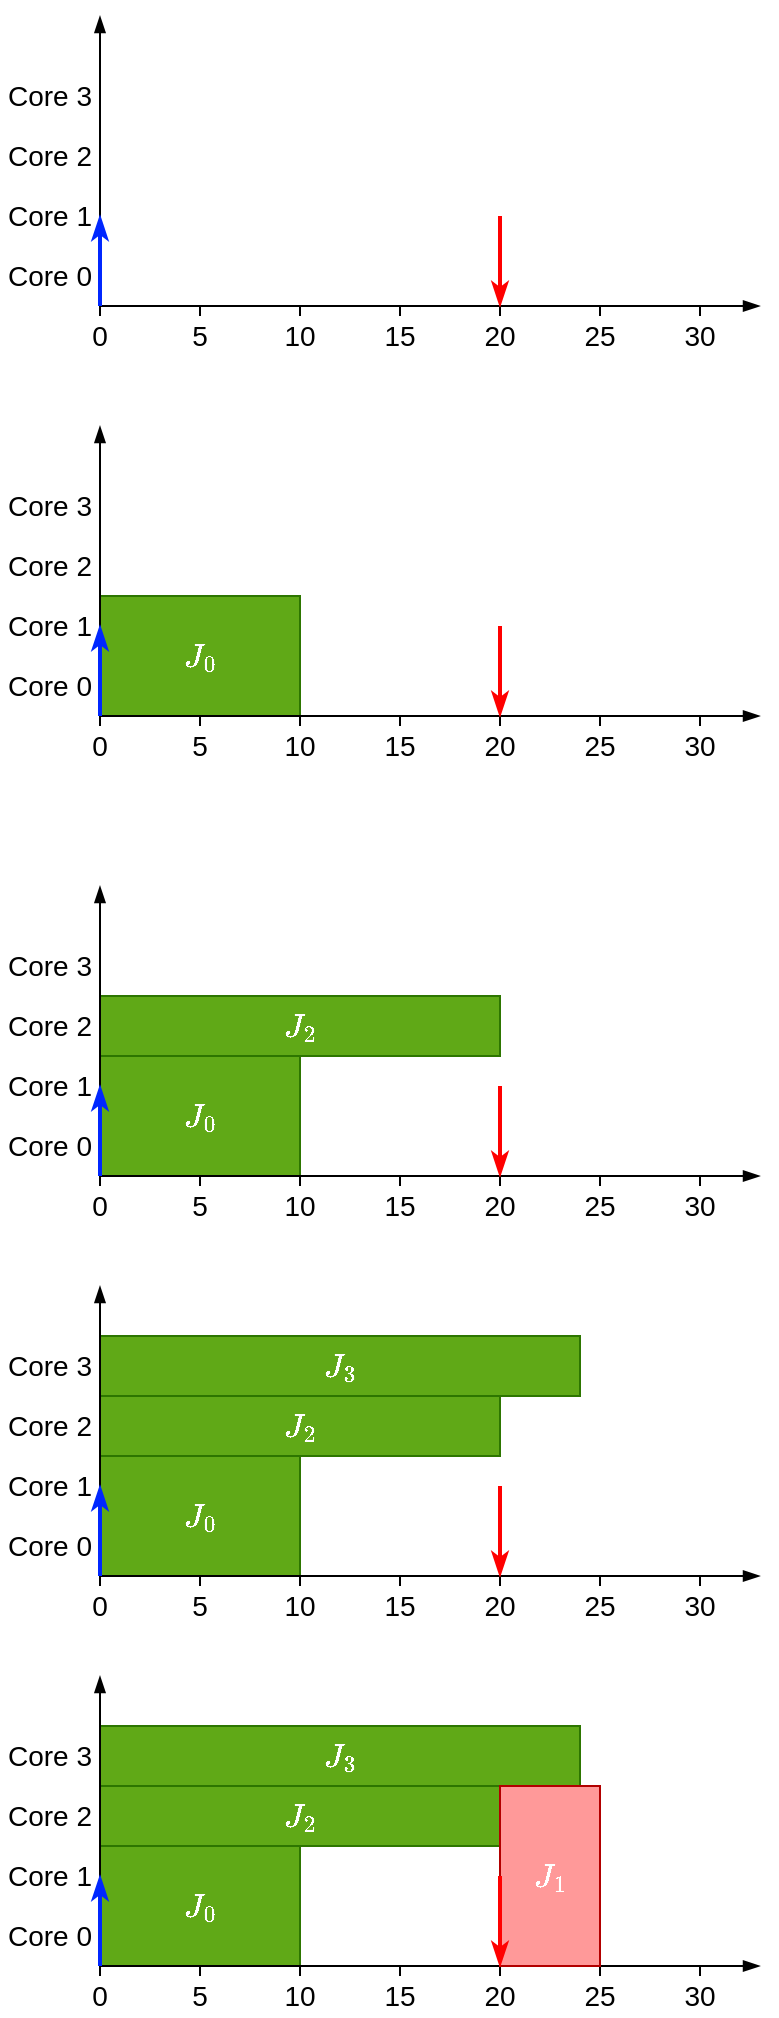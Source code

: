 <mxfile version="12.6.5" type="device" pages="2"><diagram id="xW1HjvJvRXogK2bOHWA1" name="JLFP"><mxGraphModel dx="1185" dy="687" grid="1" gridSize="5" guides="1" tooltips="1" connect="1" arrows="1" fold="1" page="1" pageScale="1" pageWidth="827" pageHeight="1169" math="1" shadow="0"><root><mxCell id="0"/><mxCell id="1" parent="0"/><mxCell id="B_7cFhlk1o7kLwpK3vWX-2" value="" style="endArrow=blockThin;html=1;strokeColor=#000000;endFill=1;exitX=0.5;exitY=0;exitDx=0;exitDy=0;" parent="1" edge="1"><mxGeometry width="50" height="50" relative="1" as="geometry"><mxPoint x="155" y="235" as="sourcePoint"/><mxPoint x="155" y="85" as="targetPoint"/></mxGeometry></mxCell><mxCell id="B_7cFhlk1o7kLwpK3vWX-3" value="&lt;div style=&quot;font-size: 14px;&quot;&gt;0&lt;/div&gt;" style="text;html=1;strokeColor=none;fillColor=none;align=center;verticalAlign=middle;whiteSpace=wrap;rounded=0;fontSize=14;" parent="1" vertex="1"><mxGeometry x="145" y="235" width="20" height="20" as="geometry"/></mxCell><mxCell id="B_7cFhlk1o7kLwpK3vWX-4" value="5" style="text;html=1;strokeColor=none;fillColor=none;align=center;verticalAlign=middle;whiteSpace=wrap;rounded=0;fontSize=14;" parent="1" vertex="1"><mxGeometry x="195" y="235" width="20" height="20" as="geometry"/></mxCell><mxCell id="B_7cFhlk1o7kLwpK3vWX-5" value="10" style="text;html=1;strokeColor=none;fillColor=none;align=center;verticalAlign=middle;whiteSpace=wrap;rounded=0;fontSize=14;" parent="1" vertex="1"><mxGeometry x="245" y="235" width="20" height="20" as="geometry"/></mxCell><mxCell id="B_7cFhlk1o7kLwpK3vWX-6" value="15" style="text;html=1;strokeColor=none;fillColor=none;align=center;verticalAlign=middle;whiteSpace=wrap;rounded=0;fontSize=14;" parent="1" vertex="1"><mxGeometry x="295" y="235" width="20" height="20" as="geometry"/></mxCell><mxCell id="B_7cFhlk1o7kLwpK3vWX-7" value="20" style="text;html=1;strokeColor=none;fillColor=none;align=center;verticalAlign=middle;whiteSpace=wrap;rounded=0;fontSize=14;" parent="1" vertex="1"><mxGeometry x="345" y="235" width="20" height="20" as="geometry"/></mxCell><mxCell id="B_7cFhlk1o7kLwpK3vWX-8" value="Core 0" style="text;html=1;strokeColor=none;fillColor=none;align=center;verticalAlign=middle;whiteSpace=wrap;rounded=0;fontSize=14;fontColor=#000000;" parent="1" vertex="1"><mxGeometry x="105" y="205" width="50" height="20" as="geometry"/></mxCell><mxCell id="B_7cFhlk1o7kLwpK3vWX-9" value="Core 1" style="text;html=1;strokeColor=none;fillColor=none;align=center;verticalAlign=middle;whiteSpace=wrap;rounded=0;fontSize=14;fontColor=#000000;" parent="1" vertex="1"><mxGeometry x="105" y="175" width="50" height="20" as="geometry"/></mxCell><mxCell id="B_7cFhlk1o7kLwpK3vWX-10" value="" style="endArrow=none;html=1;" parent="1" source="B_7cFhlk1o7kLwpK3vWX-11" edge="1"><mxGeometry width="50" height="50" relative="1" as="geometry"><mxPoint x="405" y="260" as="sourcePoint"/><mxPoint x="405" y="230" as="targetPoint"/></mxGeometry></mxCell><mxCell id="B_7cFhlk1o7kLwpK3vWX-11" value="25" style="text;html=1;strokeColor=none;fillColor=none;align=center;verticalAlign=middle;whiteSpace=wrap;rounded=0;fontSize=14;" parent="1" vertex="1"><mxGeometry x="395" y="235" width="20" height="20" as="geometry"/></mxCell><mxCell id="B_7cFhlk1o7kLwpK3vWX-12" value="" style="endArrow=none;html=1;exitX=0.5;exitY=0;exitDx=0;exitDy=0;" parent="1" source="B_7cFhlk1o7kLwpK3vWX-11" edge="1"><mxGeometry width="50" height="50" relative="1" as="geometry"><mxPoint x="405" y="260" as="sourcePoint"/><mxPoint x="405" y="230" as="targetPoint"/></mxGeometry></mxCell><mxCell id="B_7cFhlk1o7kLwpK3vWX-13" value="" style="endArrow=none;html=1;exitX=0.5;exitY=0;exitDx=0;exitDy=0;" parent="1" source="B_7cFhlk1o7kLwpK3vWX-7" edge="1"><mxGeometry width="50" height="50" relative="1" as="geometry"><mxPoint x="410" y="240" as="sourcePoint"/><mxPoint x="355" y="230" as="targetPoint"/></mxGeometry></mxCell><mxCell id="B_7cFhlk1o7kLwpK3vWX-14" value="" style="endArrow=none;html=1;exitX=0.5;exitY=0;exitDx=0;exitDy=0;" parent="1" source="B_7cFhlk1o7kLwpK3vWX-6" edge="1"><mxGeometry width="50" height="50" relative="1" as="geometry"><mxPoint x="415" y="245" as="sourcePoint"/><mxPoint x="305" y="230" as="targetPoint"/></mxGeometry></mxCell><mxCell id="B_7cFhlk1o7kLwpK3vWX-15" value="" style="endArrow=none;html=1;exitX=0.5;exitY=0;exitDx=0;exitDy=0;" parent="1" source="B_7cFhlk1o7kLwpK3vWX-5" edge="1"><mxGeometry width="50" height="50" relative="1" as="geometry"><mxPoint x="310" y="240" as="sourcePoint"/><mxPoint x="255" y="230" as="targetPoint"/></mxGeometry></mxCell><mxCell id="B_7cFhlk1o7kLwpK3vWX-16" value="" style="endArrow=none;html=1;exitX=0.5;exitY=0;exitDx=0;exitDy=0;" parent="1" source="B_7cFhlk1o7kLwpK3vWX-4" edge="1"><mxGeometry width="50" height="50" relative="1" as="geometry"><mxPoint x="315" y="245" as="sourcePoint"/><mxPoint x="205" y="230" as="targetPoint"/></mxGeometry></mxCell><mxCell id="B_7cFhlk1o7kLwpK3vWX-17" value="" style="endArrow=none;html=1;" parent="1" source="B_7cFhlk1o7kLwpK3vWX-18" edge="1"><mxGeometry width="50" height="50" relative="1" as="geometry"><mxPoint x="455" y="260" as="sourcePoint"/><mxPoint x="455" y="230" as="targetPoint"/></mxGeometry></mxCell><mxCell id="B_7cFhlk1o7kLwpK3vWX-18" value="30" style="text;html=1;strokeColor=none;fillColor=none;align=center;verticalAlign=middle;whiteSpace=wrap;rounded=0;fontSize=14;" parent="1" vertex="1"><mxGeometry x="445" y="235" width="20" height="20" as="geometry"/></mxCell><mxCell id="B_7cFhlk1o7kLwpK3vWX-19" value="Core 2" style="text;html=1;strokeColor=none;fillColor=none;align=center;verticalAlign=middle;whiteSpace=wrap;rounded=0;fontSize=14;fontColor=#000000;" parent="1" vertex="1"><mxGeometry x="105" y="145" width="50" height="20" as="geometry"/></mxCell><mxCell id="B_7cFhlk1o7kLwpK3vWX-21" value="" style="endArrow=blockThin;html=1;endFill=1;" parent="1" edge="1"><mxGeometry width="50" height="50" relative="1" as="geometry"><mxPoint x="155" y="230" as="sourcePoint"/><mxPoint x="485" y="230" as="targetPoint"/></mxGeometry></mxCell><mxCell id="B_7cFhlk1o7kLwpK3vWX-22" value="" style="endArrow=classicThin;html=1;strokeColor=#0027FF;fillColor=#0050ef;endFill=1;strokeWidth=2;" parent="1" edge="1"><mxGeometry width="50" height="50" relative="1" as="geometry"><mxPoint x="155" y="230" as="sourcePoint"/><mxPoint x="155" y="185" as="targetPoint"/></mxGeometry></mxCell><mxCell id="B_7cFhlk1o7kLwpK3vWX-24" value="Core 3" style="text;html=1;strokeColor=none;fillColor=none;align=center;verticalAlign=middle;whiteSpace=wrap;rounded=0;fontSize=14;fontColor=#000000;" parent="1" vertex="1"><mxGeometry x="105" y="115" width="50" height="20" as="geometry"/></mxCell><mxCell id="B_7cFhlk1o7kLwpK3vWX-55" value="" style="endArrow=none;html=1;strokeColor=#FF0000;fillColor=#0050ef;endFill=0;strokeWidth=2;startArrow=classicThin;startFill=1;" parent="1" edge="1"><mxGeometry width="50" height="50" relative="1" as="geometry"><mxPoint x="355" y="230" as="sourcePoint"/><mxPoint x="355" y="185" as="targetPoint"/></mxGeometry></mxCell><mxCell id="5cETcJ-kOaWojyXizkdR-1" value="$$J_0$$" style="rounded=0;whiteSpace=wrap;html=1;align=center;fillColor=#60a917;strokeColor=#2D7600;fontColor=#ffffff;comic=0;fontSize=14;" vertex="1" parent="1"><mxGeometry x="155" y="375" width="100" height="60" as="geometry"/></mxCell><mxCell id="5cETcJ-kOaWojyXizkdR-4" value="" style="endArrow=blockThin;html=1;strokeColor=#000000;endFill=1;exitX=0.5;exitY=0;exitDx=0;exitDy=0;" edge="1" parent="1"><mxGeometry width="50" height="50" relative="1" as="geometry"><mxPoint x="155" y="440" as="sourcePoint"/><mxPoint x="155" y="290" as="targetPoint"/></mxGeometry></mxCell><mxCell id="5cETcJ-kOaWojyXizkdR-5" value="&lt;div style=&quot;font-size: 14px;&quot;&gt;0&lt;/div&gt;" style="text;html=1;strokeColor=none;fillColor=none;align=center;verticalAlign=middle;whiteSpace=wrap;rounded=0;fontSize=14;" vertex="1" parent="1"><mxGeometry x="145" y="440" width="20" height="20" as="geometry"/></mxCell><mxCell id="5cETcJ-kOaWojyXizkdR-6" value="5" style="text;html=1;strokeColor=none;fillColor=none;align=center;verticalAlign=middle;whiteSpace=wrap;rounded=0;fontSize=14;" vertex="1" parent="1"><mxGeometry x="195" y="440" width="20" height="20" as="geometry"/></mxCell><mxCell id="5cETcJ-kOaWojyXizkdR-7" value="10" style="text;html=1;strokeColor=none;fillColor=none;align=center;verticalAlign=middle;whiteSpace=wrap;rounded=0;fontSize=14;" vertex="1" parent="1"><mxGeometry x="245" y="440" width="20" height="20" as="geometry"/></mxCell><mxCell id="5cETcJ-kOaWojyXizkdR-8" value="15" style="text;html=1;strokeColor=none;fillColor=none;align=center;verticalAlign=middle;whiteSpace=wrap;rounded=0;fontSize=14;" vertex="1" parent="1"><mxGeometry x="295" y="440" width="20" height="20" as="geometry"/></mxCell><mxCell id="5cETcJ-kOaWojyXizkdR-9" value="20" style="text;html=1;strokeColor=none;fillColor=none;align=center;verticalAlign=middle;whiteSpace=wrap;rounded=0;fontSize=14;" vertex="1" parent="1"><mxGeometry x="345" y="440" width="20" height="20" as="geometry"/></mxCell><mxCell id="5cETcJ-kOaWojyXizkdR-10" value="Core 0" style="text;html=1;strokeColor=none;fillColor=none;align=center;verticalAlign=middle;whiteSpace=wrap;rounded=0;fontSize=14;fontColor=#000000;" vertex="1" parent="1"><mxGeometry x="105" y="410" width="50" height="20" as="geometry"/></mxCell><mxCell id="5cETcJ-kOaWojyXizkdR-11" value="Core 1" style="text;html=1;strokeColor=none;fillColor=none;align=center;verticalAlign=middle;whiteSpace=wrap;rounded=0;fontSize=14;fontColor=#000000;" vertex="1" parent="1"><mxGeometry x="105" y="380" width="50" height="20" as="geometry"/></mxCell><mxCell id="5cETcJ-kOaWojyXizkdR-12" value="" style="endArrow=none;html=1;" edge="1" parent="1" source="5cETcJ-kOaWojyXizkdR-13"><mxGeometry width="50" height="50" relative="1" as="geometry"><mxPoint x="405" y="465" as="sourcePoint"/><mxPoint x="405" y="435" as="targetPoint"/></mxGeometry></mxCell><mxCell id="5cETcJ-kOaWojyXizkdR-13" value="25" style="text;html=1;strokeColor=none;fillColor=none;align=center;verticalAlign=middle;whiteSpace=wrap;rounded=0;fontSize=14;" vertex="1" parent="1"><mxGeometry x="395" y="440" width="20" height="20" as="geometry"/></mxCell><mxCell id="5cETcJ-kOaWojyXizkdR-14" value="" style="endArrow=none;html=1;exitX=0.5;exitY=0;exitDx=0;exitDy=0;" edge="1" parent="1" source="5cETcJ-kOaWojyXizkdR-13"><mxGeometry width="50" height="50" relative="1" as="geometry"><mxPoint x="405" y="465" as="sourcePoint"/><mxPoint x="405" y="435" as="targetPoint"/></mxGeometry></mxCell><mxCell id="5cETcJ-kOaWojyXizkdR-15" value="" style="endArrow=none;html=1;exitX=0.5;exitY=0;exitDx=0;exitDy=0;" edge="1" parent="1" source="5cETcJ-kOaWojyXizkdR-9"><mxGeometry width="50" height="50" relative="1" as="geometry"><mxPoint x="410" y="445" as="sourcePoint"/><mxPoint x="355" y="435" as="targetPoint"/></mxGeometry></mxCell><mxCell id="5cETcJ-kOaWojyXizkdR-16" value="" style="endArrow=none;html=1;exitX=0.5;exitY=0;exitDx=0;exitDy=0;" edge="1" parent="1" source="5cETcJ-kOaWojyXizkdR-8"><mxGeometry width="50" height="50" relative="1" as="geometry"><mxPoint x="415" y="450" as="sourcePoint"/><mxPoint x="305" y="435" as="targetPoint"/></mxGeometry></mxCell><mxCell id="5cETcJ-kOaWojyXizkdR-17" value="" style="endArrow=none;html=1;exitX=0.5;exitY=0;exitDx=0;exitDy=0;" edge="1" parent="1" source="5cETcJ-kOaWojyXizkdR-7"><mxGeometry width="50" height="50" relative="1" as="geometry"><mxPoint x="310" y="445" as="sourcePoint"/><mxPoint x="255" y="435" as="targetPoint"/></mxGeometry></mxCell><mxCell id="5cETcJ-kOaWojyXizkdR-18" value="" style="endArrow=none;html=1;exitX=0.5;exitY=0;exitDx=0;exitDy=0;" edge="1" parent="1" source="5cETcJ-kOaWojyXizkdR-6"><mxGeometry width="50" height="50" relative="1" as="geometry"><mxPoint x="315" y="450" as="sourcePoint"/><mxPoint x="205" y="435" as="targetPoint"/></mxGeometry></mxCell><mxCell id="5cETcJ-kOaWojyXizkdR-19" value="" style="endArrow=none;html=1;" edge="1" parent="1" source="5cETcJ-kOaWojyXizkdR-20"><mxGeometry width="50" height="50" relative="1" as="geometry"><mxPoint x="455" y="465" as="sourcePoint"/><mxPoint x="455" y="435" as="targetPoint"/></mxGeometry></mxCell><mxCell id="5cETcJ-kOaWojyXizkdR-20" value="30" style="text;html=1;strokeColor=none;fillColor=none;align=center;verticalAlign=middle;whiteSpace=wrap;rounded=0;fontSize=14;" vertex="1" parent="1"><mxGeometry x="445" y="440" width="20" height="20" as="geometry"/></mxCell><mxCell id="5cETcJ-kOaWojyXizkdR-21" value="Core 2" style="text;html=1;strokeColor=none;fillColor=none;align=center;verticalAlign=middle;whiteSpace=wrap;rounded=0;fontSize=14;fontColor=#000000;" vertex="1" parent="1"><mxGeometry x="105" y="350" width="50" height="20" as="geometry"/></mxCell><mxCell id="5cETcJ-kOaWojyXizkdR-22" value="" style="endArrow=blockThin;html=1;endFill=1;" edge="1" parent="1"><mxGeometry width="50" height="50" relative="1" as="geometry"><mxPoint x="155" y="435" as="sourcePoint"/><mxPoint x="485" y="435" as="targetPoint"/></mxGeometry></mxCell><mxCell id="5cETcJ-kOaWojyXizkdR-23" value="" style="endArrow=classicThin;html=1;strokeColor=#0027FF;fillColor=#0050ef;endFill=1;strokeWidth=2;" edge="1" parent="1"><mxGeometry width="50" height="50" relative="1" as="geometry"><mxPoint x="155" y="435" as="sourcePoint"/><mxPoint x="155" y="390" as="targetPoint"/></mxGeometry></mxCell><mxCell id="5cETcJ-kOaWojyXizkdR-24" value="Core 3" style="text;html=1;strokeColor=none;fillColor=none;align=center;verticalAlign=middle;whiteSpace=wrap;rounded=0;fontSize=14;fontColor=#000000;" vertex="1" parent="1"><mxGeometry x="105" y="320" width="50" height="20" as="geometry"/></mxCell><mxCell id="5cETcJ-kOaWojyXizkdR-26" value="" style="endArrow=none;html=1;strokeColor=#FF0000;fillColor=#0050ef;endFill=0;strokeWidth=2;startArrow=classicThin;startFill=1;" edge="1" parent="1"><mxGeometry width="50" height="50" relative="1" as="geometry"><mxPoint x="355" y="435" as="sourcePoint"/><mxPoint x="355" y="390" as="targetPoint"/></mxGeometry></mxCell><mxCell id="5cETcJ-kOaWojyXizkdR-27" value="$$J_0$$" style="rounded=0;whiteSpace=wrap;html=1;align=center;fillColor=#60a917;strokeColor=#2D7600;fontColor=#ffffff;comic=0;fontSize=14;" vertex="1" parent="1"><mxGeometry x="155" y="605" width="100" height="60" as="geometry"/></mxCell><mxCell id="5cETcJ-kOaWojyXizkdR-28" value="$$J_2$$" style="rounded=0;whiteSpace=wrap;html=1;align=center;fillColor=#60a917;strokeColor=#2D7600;fontColor=#ffffff;comic=0;fontSize=14;" vertex="1" parent="1"><mxGeometry x="155" y="575" width="200" height="30" as="geometry"/></mxCell><mxCell id="5cETcJ-kOaWojyXizkdR-30" value="" style="endArrow=blockThin;html=1;strokeColor=#000000;endFill=1;exitX=0.5;exitY=0;exitDx=0;exitDy=0;" edge="1" parent="1"><mxGeometry width="50" height="50" relative="1" as="geometry"><mxPoint x="155" y="670" as="sourcePoint"/><mxPoint x="155" y="520" as="targetPoint"/></mxGeometry></mxCell><mxCell id="5cETcJ-kOaWojyXizkdR-31" value="&lt;div style=&quot;font-size: 14px;&quot;&gt;0&lt;/div&gt;" style="text;html=1;strokeColor=none;fillColor=none;align=center;verticalAlign=middle;whiteSpace=wrap;rounded=0;fontSize=14;" vertex="1" parent="1"><mxGeometry x="145" y="670" width="20" height="20" as="geometry"/></mxCell><mxCell id="5cETcJ-kOaWojyXizkdR-32" value="5" style="text;html=1;strokeColor=none;fillColor=none;align=center;verticalAlign=middle;whiteSpace=wrap;rounded=0;fontSize=14;" vertex="1" parent="1"><mxGeometry x="195" y="670" width="20" height="20" as="geometry"/></mxCell><mxCell id="5cETcJ-kOaWojyXizkdR-33" value="10" style="text;html=1;strokeColor=none;fillColor=none;align=center;verticalAlign=middle;whiteSpace=wrap;rounded=0;fontSize=14;" vertex="1" parent="1"><mxGeometry x="245" y="670" width="20" height="20" as="geometry"/></mxCell><mxCell id="5cETcJ-kOaWojyXizkdR-34" value="15" style="text;html=1;strokeColor=none;fillColor=none;align=center;verticalAlign=middle;whiteSpace=wrap;rounded=0;fontSize=14;" vertex="1" parent="1"><mxGeometry x="295" y="670" width="20" height="20" as="geometry"/></mxCell><mxCell id="5cETcJ-kOaWojyXizkdR-35" value="20" style="text;html=1;strokeColor=none;fillColor=none;align=center;verticalAlign=middle;whiteSpace=wrap;rounded=0;fontSize=14;" vertex="1" parent="1"><mxGeometry x="345" y="670" width="20" height="20" as="geometry"/></mxCell><mxCell id="5cETcJ-kOaWojyXizkdR-36" value="Core 0" style="text;html=1;strokeColor=none;fillColor=none;align=center;verticalAlign=middle;whiteSpace=wrap;rounded=0;fontSize=14;fontColor=#000000;" vertex="1" parent="1"><mxGeometry x="105" y="640" width="50" height="20" as="geometry"/></mxCell><mxCell id="5cETcJ-kOaWojyXizkdR-37" value="Core 1" style="text;html=1;strokeColor=none;fillColor=none;align=center;verticalAlign=middle;whiteSpace=wrap;rounded=0;fontSize=14;fontColor=#000000;" vertex="1" parent="1"><mxGeometry x="105" y="610" width="50" height="20" as="geometry"/></mxCell><mxCell id="5cETcJ-kOaWojyXizkdR-38" value="" style="endArrow=none;html=1;" edge="1" parent="1" source="5cETcJ-kOaWojyXizkdR-39"><mxGeometry width="50" height="50" relative="1" as="geometry"><mxPoint x="405" y="695" as="sourcePoint"/><mxPoint x="405" y="665" as="targetPoint"/></mxGeometry></mxCell><mxCell id="5cETcJ-kOaWojyXizkdR-39" value="25" style="text;html=1;strokeColor=none;fillColor=none;align=center;verticalAlign=middle;whiteSpace=wrap;rounded=0;fontSize=14;" vertex="1" parent="1"><mxGeometry x="395" y="670" width="20" height="20" as="geometry"/></mxCell><mxCell id="5cETcJ-kOaWojyXizkdR-40" value="" style="endArrow=none;html=1;exitX=0.5;exitY=0;exitDx=0;exitDy=0;" edge="1" parent="1" source="5cETcJ-kOaWojyXizkdR-39"><mxGeometry width="50" height="50" relative="1" as="geometry"><mxPoint x="405" y="695" as="sourcePoint"/><mxPoint x="405" y="665" as="targetPoint"/></mxGeometry></mxCell><mxCell id="5cETcJ-kOaWojyXizkdR-41" value="" style="endArrow=none;html=1;exitX=0.5;exitY=0;exitDx=0;exitDy=0;" edge="1" parent="1" source="5cETcJ-kOaWojyXizkdR-35"><mxGeometry width="50" height="50" relative="1" as="geometry"><mxPoint x="410" y="675" as="sourcePoint"/><mxPoint x="355" y="665" as="targetPoint"/></mxGeometry></mxCell><mxCell id="5cETcJ-kOaWojyXizkdR-42" value="" style="endArrow=none;html=1;exitX=0.5;exitY=0;exitDx=0;exitDy=0;" edge="1" parent="1" source="5cETcJ-kOaWojyXizkdR-34"><mxGeometry width="50" height="50" relative="1" as="geometry"><mxPoint x="415" y="680" as="sourcePoint"/><mxPoint x="305" y="665" as="targetPoint"/></mxGeometry></mxCell><mxCell id="5cETcJ-kOaWojyXizkdR-43" value="" style="endArrow=none;html=1;exitX=0.5;exitY=0;exitDx=0;exitDy=0;" edge="1" parent="1" source="5cETcJ-kOaWojyXizkdR-33"><mxGeometry width="50" height="50" relative="1" as="geometry"><mxPoint x="310" y="675" as="sourcePoint"/><mxPoint x="255" y="665" as="targetPoint"/></mxGeometry></mxCell><mxCell id="5cETcJ-kOaWojyXizkdR-44" value="" style="endArrow=none;html=1;exitX=0.5;exitY=0;exitDx=0;exitDy=0;" edge="1" parent="1" source="5cETcJ-kOaWojyXizkdR-32"><mxGeometry width="50" height="50" relative="1" as="geometry"><mxPoint x="315" y="680" as="sourcePoint"/><mxPoint x="205" y="665" as="targetPoint"/></mxGeometry></mxCell><mxCell id="5cETcJ-kOaWojyXizkdR-45" value="" style="endArrow=none;html=1;" edge="1" parent="1" source="5cETcJ-kOaWojyXizkdR-46"><mxGeometry width="50" height="50" relative="1" as="geometry"><mxPoint x="455" y="695" as="sourcePoint"/><mxPoint x="455" y="665" as="targetPoint"/></mxGeometry></mxCell><mxCell id="5cETcJ-kOaWojyXizkdR-46" value="30" style="text;html=1;strokeColor=none;fillColor=none;align=center;verticalAlign=middle;whiteSpace=wrap;rounded=0;fontSize=14;" vertex="1" parent="1"><mxGeometry x="445" y="670" width="20" height="20" as="geometry"/></mxCell><mxCell id="5cETcJ-kOaWojyXizkdR-47" value="Core 2" style="text;html=1;strokeColor=none;fillColor=none;align=center;verticalAlign=middle;whiteSpace=wrap;rounded=0;fontSize=14;fontColor=#000000;" vertex="1" parent="1"><mxGeometry x="105" y="580" width="50" height="20" as="geometry"/></mxCell><mxCell id="5cETcJ-kOaWojyXizkdR-48" value="" style="endArrow=blockThin;html=1;endFill=1;" edge="1" parent="1"><mxGeometry width="50" height="50" relative="1" as="geometry"><mxPoint x="155" y="665" as="sourcePoint"/><mxPoint x="485" y="665" as="targetPoint"/></mxGeometry></mxCell><mxCell id="5cETcJ-kOaWojyXizkdR-49" value="" style="endArrow=classicThin;html=1;strokeColor=#0027FF;fillColor=#0050ef;endFill=1;strokeWidth=2;" edge="1" parent="1"><mxGeometry width="50" height="50" relative="1" as="geometry"><mxPoint x="155" y="665" as="sourcePoint"/><mxPoint x="155" y="620" as="targetPoint"/></mxGeometry></mxCell><mxCell id="5cETcJ-kOaWojyXizkdR-50" value="Core 3" style="text;html=1;strokeColor=none;fillColor=none;align=center;verticalAlign=middle;whiteSpace=wrap;rounded=0;fontSize=14;fontColor=#000000;" vertex="1" parent="1"><mxGeometry x="105" y="550" width="50" height="20" as="geometry"/></mxCell><mxCell id="5cETcJ-kOaWojyXizkdR-52" value="" style="endArrow=none;html=1;strokeColor=#FF0000;fillColor=#0050ef;endFill=0;strokeWidth=2;startArrow=classicThin;startFill=1;" edge="1" parent="1"><mxGeometry width="50" height="50" relative="1" as="geometry"><mxPoint x="355" y="665" as="sourcePoint"/><mxPoint x="355" y="620" as="targetPoint"/></mxGeometry></mxCell><mxCell id="5cETcJ-kOaWojyXizkdR-53" value="$$J_0$$" style="rounded=0;whiteSpace=wrap;html=1;align=center;fillColor=#60a917;strokeColor=#2D7600;fontColor=#ffffff;comic=0;fontSize=14;" vertex="1" parent="1"><mxGeometry x="155" y="805" width="100" height="60" as="geometry"/></mxCell><mxCell id="5cETcJ-kOaWojyXizkdR-54" value="$$J_2$$" style="rounded=0;whiteSpace=wrap;html=1;align=center;fillColor=#60a917;strokeColor=#2D7600;fontColor=#ffffff;comic=0;fontSize=14;" vertex="1" parent="1"><mxGeometry x="155" y="775" width="200" height="30" as="geometry"/></mxCell><mxCell id="5cETcJ-kOaWojyXizkdR-55" value="$$J_3$$" style="rounded=0;whiteSpace=wrap;html=1;align=center;fillColor=#60a917;strokeColor=#2D7600;fontColor=#ffffff;comic=0;fontSize=14;" vertex="1" parent="1"><mxGeometry x="155" y="745" width="240" height="30" as="geometry"/></mxCell><mxCell id="5cETcJ-kOaWojyXizkdR-56" value="" style="endArrow=blockThin;html=1;strokeColor=#000000;endFill=1;exitX=0.5;exitY=0;exitDx=0;exitDy=0;" edge="1" parent="1"><mxGeometry width="50" height="50" relative="1" as="geometry"><mxPoint x="155" y="870" as="sourcePoint"/><mxPoint x="155" y="720" as="targetPoint"/></mxGeometry></mxCell><mxCell id="5cETcJ-kOaWojyXizkdR-57" value="&lt;div style=&quot;font-size: 14px;&quot;&gt;0&lt;/div&gt;" style="text;html=1;strokeColor=none;fillColor=none;align=center;verticalAlign=middle;whiteSpace=wrap;rounded=0;fontSize=14;" vertex="1" parent="1"><mxGeometry x="145" y="870" width="20" height="20" as="geometry"/></mxCell><mxCell id="5cETcJ-kOaWojyXizkdR-58" value="5" style="text;html=1;strokeColor=none;fillColor=none;align=center;verticalAlign=middle;whiteSpace=wrap;rounded=0;fontSize=14;" vertex="1" parent="1"><mxGeometry x="195" y="870" width="20" height="20" as="geometry"/></mxCell><mxCell id="5cETcJ-kOaWojyXizkdR-59" value="10" style="text;html=1;strokeColor=none;fillColor=none;align=center;verticalAlign=middle;whiteSpace=wrap;rounded=0;fontSize=14;" vertex="1" parent="1"><mxGeometry x="245" y="870" width="20" height="20" as="geometry"/></mxCell><mxCell id="5cETcJ-kOaWojyXizkdR-60" value="15" style="text;html=1;strokeColor=none;fillColor=none;align=center;verticalAlign=middle;whiteSpace=wrap;rounded=0;fontSize=14;" vertex="1" parent="1"><mxGeometry x="295" y="870" width="20" height="20" as="geometry"/></mxCell><mxCell id="5cETcJ-kOaWojyXizkdR-61" value="20" style="text;html=1;strokeColor=none;fillColor=none;align=center;verticalAlign=middle;whiteSpace=wrap;rounded=0;fontSize=14;" vertex="1" parent="1"><mxGeometry x="345" y="870" width="20" height="20" as="geometry"/></mxCell><mxCell id="5cETcJ-kOaWojyXizkdR-62" value="Core 0" style="text;html=1;strokeColor=none;fillColor=none;align=center;verticalAlign=middle;whiteSpace=wrap;rounded=0;fontSize=14;fontColor=#000000;" vertex="1" parent="1"><mxGeometry x="105" y="840" width="50" height="20" as="geometry"/></mxCell><mxCell id="5cETcJ-kOaWojyXizkdR-63" value="Core 1" style="text;html=1;strokeColor=none;fillColor=none;align=center;verticalAlign=middle;whiteSpace=wrap;rounded=0;fontSize=14;fontColor=#000000;" vertex="1" parent="1"><mxGeometry x="105" y="810" width="50" height="20" as="geometry"/></mxCell><mxCell id="5cETcJ-kOaWojyXizkdR-64" value="" style="endArrow=none;html=1;" edge="1" parent="1" source="5cETcJ-kOaWojyXizkdR-65"><mxGeometry width="50" height="50" relative="1" as="geometry"><mxPoint x="405" y="895" as="sourcePoint"/><mxPoint x="405" y="865" as="targetPoint"/></mxGeometry></mxCell><mxCell id="5cETcJ-kOaWojyXizkdR-65" value="25" style="text;html=1;strokeColor=none;fillColor=none;align=center;verticalAlign=middle;whiteSpace=wrap;rounded=0;fontSize=14;" vertex="1" parent="1"><mxGeometry x="395" y="870" width="20" height="20" as="geometry"/></mxCell><mxCell id="5cETcJ-kOaWojyXizkdR-66" value="" style="endArrow=none;html=1;exitX=0.5;exitY=0;exitDx=0;exitDy=0;" edge="1" parent="1" source="5cETcJ-kOaWojyXizkdR-65"><mxGeometry width="50" height="50" relative="1" as="geometry"><mxPoint x="405" y="895" as="sourcePoint"/><mxPoint x="405" y="865" as="targetPoint"/></mxGeometry></mxCell><mxCell id="5cETcJ-kOaWojyXizkdR-67" value="" style="endArrow=none;html=1;exitX=0.5;exitY=0;exitDx=0;exitDy=0;" edge="1" parent="1" source="5cETcJ-kOaWojyXizkdR-61"><mxGeometry width="50" height="50" relative="1" as="geometry"><mxPoint x="410" y="875" as="sourcePoint"/><mxPoint x="355" y="865" as="targetPoint"/></mxGeometry></mxCell><mxCell id="5cETcJ-kOaWojyXizkdR-68" value="" style="endArrow=none;html=1;exitX=0.5;exitY=0;exitDx=0;exitDy=0;" edge="1" parent="1" source="5cETcJ-kOaWojyXizkdR-60"><mxGeometry width="50" height="50" relative="1" as="geometry"><mxPoint x="415" y="880" as="sourcePoint"/><mxPoint x="305" y="865" as="targetPoint"/></mxGeometry></mxCell><mxCell id="5cETcJ-kOaWojyXizkdR-69" value="" style="endArrow=none;html=1;exitX=0.5;exitY=0;exitDx=0;exitDy=0;" edge="1" parent="1" source="5cETcJ-kOaWojyXizkdR-59"><mxGeometry width="50" height="50" relative="1" as="geometry"><mxPoint x="310" y="875" as="sourcePoint"/><mxPoint x="255" y="865" as="targetPoint"/></mxGeometry></mxCell><mxCell id="5cETcJ-kOaWojyXizkdR-70" value="" style="endArrow=none;html=1;exitX=0.5;exitY=0;exitDx=0;exitDy=0;" edge="1" parent="1" source="5cETcJ-kOaWojyXizkdR-58"><mxGeometry width="50" height="50" relative="1" as="geometry"><mxPoint x="315" y="880" as="sourcePoint"/><mxPoint x="205" y="865" as="targetPoint"/></mxGeometry></mxCell><mxCell id="5cETcJ-kOaWojyXizkdR-71" value="" style="endArrow=none;html=1;" edge="1" parent="1" source="5cETcJ-kOaWojyXizkdR-72"><mxGeometry width="50" height="50" relative="1" as="geometry"><mxPoint x="455" y="895" as="sourcePoint"/><mxPoint x="455" y="865" as="targetPoint"/></mxGeometry></mxCell><mxCell id="5cETcJ-kOaWojyXizkdR-72" value="30" style="text;html=1;strokeColor=none;fillColor=none;align=center;verticalAlign=middle;whiteSpace=wrap;rounded=0;fontSize=14;" vertex="1" parent="1"><mxGeometry x="445" y="870" width="20" height="20" as="geometry"/></mxCell><mxCell id="5cETcJ-kOaWojyXizkdR-73" value="Core 2" style="text;html=1;strokeColor=none;fillColor=none;align=center;verticalAlign=middle;whiteSpace=wrap;rounded=0;fontSize=14;fontColor=#000000;" vertex="1" parent="1"><mxGeometry x="105" y="780" width="50" height="20" as="geometry"/></mxCell><mxCell id="5cETcJ-kOaWojyXizkdR-74" value="" style="endArrow=blockThin;html=1;endFill=1;" edge="1" parent="1"><mxGeometry width="50" height="50" relative="1" as="geometry"><mxPoint x="155" y="865" as="sourcePoint"/><mxPoint x="485" y="865" as="targetPoint"/></mxGeometry></mxCell><mxCell id="5cETcJ-kOaWojyXizkdR-75" value="" style="endArrow=classicThin;html=1;strokeColor=#0027FF;fillColor=#0050ef;endFill=1;strokeWidth=2;" edge="1" parent="1"><mxGeometry width="50" height="50" relative="1" as="geometry"><mxPoint x="155" y="865" as="sourcePoint"/><mxPoint x="155" y="820" as="targetPoint"/></mxGeometry></mxCell><mxCell id="5cETcJ-kOaWojyXizkdR-76" value="Core 3" style="text;html=1;strokeColor=none;fillColor=none;align=center;verticalAlign=middle;whiteSpace=wrap;rounded=0;fontSize=14;fontColor=#000000;" vertex="1" parent="1"><mxGeometry x="105" y="750" width="50" height="20" as="geometry"/></mxCell><mxCell id="5cETcJ-kOaWojyXizkdR-78" value="" style="endArrow=none;html=1;strokeColor=#FF0000;fillColor=#0050ef;endFill=0;strokeWidth=2;startArrow=classicThin;startFill=1;" edge="1" parent="1"><mxGeometry width="50" height="50" relative="1" as="geometry"><mxPoint x="355" y="865" as="sourcePoint"/><mxPoint x="355" y="820" as="targetPoint"/></mxGeometry></mxCell><mxCell id="5cETcJ-kOaWojyXizkdR-79" value="$$J_0$$" style="rounded=0;whiteSpace=wrap;html=1;align=center;fillColor=#60a917;strokeColor=#2D7600;fontColor=#ffffff;comic=0;fontSize=14;" vertex="1" parent="1"><mxGeometry x="155" y="1000" width="100" height="60" as="geometry"/></mxCell><mxCell id="5cETcJ-kOaWojyXizkdR-80" value="$$J_2$$" style="rounded=0;whiteSpace=wrap;html=1;align=center;fillColor=#60a917;strokeColor=#2D7600;fontColor=#ffffff;comic=0;fontSize=14;" vertex="1" parent="1"><mxGeometry x="155" y="970" width="200" height="30" as="geometry"/></mxCell><mxCell id="5cETcJ-kOaWojyXizkdR-81" value="$$J_3$$" style="rounded=0;whiteSpace=wrap;html=1;align=center;fillColor=#60a917;strokeColor=#2D7600;fontColor=#ffffff;comic=0;fontSize=14;" vertex="1" parent="1"><mxGeometry x="155" y="940" width="240" height="30" as="geometry"/></mxCell><mxCell id="5cETcJ-kOaWojyXizkdR-82" value="" style="endArrow=blockThin;html=1;strokeColor=#000000;endFill=1;exitX=0.5;exitY=0;exitDx=0;exitDy=0;" edge="1" parent="1"><mxGeometry width="50" height="50" relative="1" as="geometry"><mxPoint x="155" y="1065" as="sourcePoint"/><mxPoint x="155" y="915.0" as="targetPoint"/></mxGeometry></mxCell><mxCell id="5cETcJ-kOaWojyXizkdR-83" value="&lt;div style=&quot;font-size: 14px;&quot;&gt;0&lt;/div&gt;" style="text;html=1;strokeColor=none;fillColor=none;align=center;verticalAlign=middle;whiteSpace=wrap;rounded=0;fontSize=14;" vertex="1" parent="1"><mxGeometry x="145" y="1065" width="20" height="20" as="geometry"/></mxCell><mxCell id="5cETcJ-kOaWojyXizkdR-84" value="5" style="text;html=1;strokeColor=none;fillColor=none;align=center;verticalAlign=middle;whiteSpace=wrap;rounded=0;fontSize=14;" vertex="1" parent="1"><mxGeometry x="195" y="1065" width="20" height="20" as="geometry"/></mxCell><mxCell id="5cETcJ-kOaWojyXizkdR-85" value="10" style="text;html=1;strokeColor=none;fillColor=none;align=center;verticalAlign=middle;whiteSpace=wrap;rounded=0;fontSize=14;" vertex="1" parent="1"><mxGeometry x="245" y="1065" width="20" height="20" as="geometry"/></mxCell><mxCell id="5cETcJ-kOaWojyXizkdR-86" value="15" style="text;html=1;strokeColor=none;fillColor=none;align=center;verticalAlign=middle;whiteSpace=wrap;rounded=0;fontSize=14;" vertex="1" parent="1"><mxGeometry x="295" y="1065" width="20" height="20" as="geometry"/></mxCell><mxCell id="5cETcJ-kOaWojyXizkdR-87" value="20" style="text;html=1;strokeColor=none;fillColor=none;align=center;verticalAlign=middle;whiteSpace=wrap;rounded=0;fontSize=14;" vertex="1" parent="1"><mxGeometry x="345" y="1065" width="20" height="20" as="geometry"/></mxCell><mxCell id="5cETcJ-kOaWojyXizkdR-88" value="Core 0" style="text;html=1;strokeColor=none;fillColor=none;align=center;verticalAlign=middle;whiteSpace=wrap;rounded=0;fontSize=14;fontColor=#000000;" vertex="1" parent="1"><mxGeometry x="105" y="1035" width="50" height="20" as="geometry"/></mxCell><mxCell id="5cETcJ-kOaWojyXizkdR-89" value="Core 1" style="text;html=1;strokeColor=none;fillColor=none;align=center;verticalAlign=middle;whiteSpace=wrap;rounded=0;fontSize=14;fontColor=#000000;" vertex="1" parent="1"><mxGeometry x="105" y="1005" width="50" height="20" as="geometry"/></mxCell><mxCell id="5cETcJ-kOaWojyXizkdR-90" value="" style="endArrow=none;html=1;" edge="1" parent="1" source="5cETcJ-kOaWojyXizkdR-91"><mxGeometry width="50" height="50" relative="1" as="geometry"><mxPoint x="405" y="1090" as="sourcePoint"/><mxPoint x="405" y="1060" as="targetPoint"/></mxGeometry></mxCell><mxCell id="5cETcJ-kOaWojyXizkdR-91" value="25" style="text;html=1;strokeColor=none;fillColor=none;align=center;verticalAlign=middle;whiteSpace=wrap;rounded=0;fontSize=14;" vertex="1" parent="1"><mxGeometry x="395" y="1065" width="20" height="20" as="geometry"/></mxCell><mxCell id="5cETcJ-kOaWojyXizkdR-92" value="" style="endArrow=none;html=1;exitX=0.5;exitY=0;exitDx=0;exitDy=0;" edge="1" parent="1" source="5cETcJ-kOaWojyXizkdR-91"><mxGeometry width="50" height="50" relative="1" as="geometry"><mxPoint x="405" y="1090" as="sourcePoint"/><mxPoint x="405" y="1060" as="targetPoint"/></mxGeometry></mxCell><mxCell id="5cETcJ-kOaWojyXizkdR-93" value="" style="endArrow=none;html=1;exitX=0.5;exitY=0;exitDx=0;exitDy=0;" edge="1" parent="1" source="5cETcJ-kOaWojyXizkdR-87"><mxGeometry width="50" height="50" relative="1" as="geometry"><mxPoint x="410" y="1070" as="sourcePoint"/><mxPoint x="355" y="1060" as="targetPoint"/></mxGeometry></mxCell><mxCell id="5cETcJ-kOaWojyXizkdR-94" value="" style="endArrow=none;html=1;exitX=0.5;exitY=0;exitDx=0;exitDy=0;" edge="1" parent="1" source="5cETcJ-kOaWojyXizkdR-86"><mxGeometry width="50" height="50" relative="1" as="geometry"><mxPoint x="415" y="1075" as="sourcePoint"/><mxPoint x="305" y="1060" as="targetPoint"/></mxGeometry></mxCell><mxCell id="5cETcJ-kOaWojyXizkdR-95" value="" style="endArrow=none;html=1;exitX=0.5;exitY=0;exitDx=0;exitDy=0;" edge="1" parent="1" source="5cETcJ-kOaWojyXizkdR-85"><mxGeometry width="50" height="50" relative="1" as="geometry"><mxPoint x="310" y="1070" as="sourcePoint"/><mxPoint x="255" y="1060" as="targetPoint"/></mxGeometry></mxCell><mxCell id="5cETcJ-kOaWojyXizkdR-96" value="" style="endArrow=none;html=1;exitX=0.5;exitY=0;exitDx=0;exitDy=0;" edge="1" parent="1" source="5cETcJ-kOaWojyXizkdR-84"><mxGeometry width="50" height="50" relative="1" as="geometry"><mxPoint x="315" y="1075" as="sourcePoint"/><mxPoint x="205" y="1060" as="targetPoint"/></mxGeometry></mxCell><mxCell id="5cETcJ-kOaWojyXizkdR-97" value="" style="endArrow=none;html=1;" edge="1" parent="1" source="5cETcJ-kOaWojyXizkdR-98"><mxGeometry width="50" height="50" relative="1" as="geometry"><mxPoint x="455" y="1090" as="sourcePoint"/><mxPoint x="455" y="1060" as="targetPoint"/></mxGeometry></mxCell><mxCell id="5cETcJ-kOaWojyXizkdR-98" value="30" style="text;html=1;strokeColor=none;fillColor=none;align=center;verticalAlign=middle;whiteSpace=wrap;rounded=0;fontSize=14;" vertex="1" parent="1"><mxGeometry x="445" y="1065" width="20" height="20" as="geometry"/></mxCell><mxCell id="5cETcJ-kOaWojyXizkdR-99" value="Core 2" style="text;html=1;strokeColor=none;fillColor=none;align=center;verticalAlign=middle;whiteSpace=wrap;rounded=0;fontSize=14;fontColor=#000000;" vertex="1" parent="1"><mxGeometry x="105" y="975" width="50" height="20" as="geometry"/></mxCell><mxCell id="5cETcJ-kOaWojyXizkdR-100" value="" style="endArrow=blockThin;html=1;endFill=1;" edge="1" parent="1"><mxGeometry width="50" height="50" relative="1" as="geometry"><mxPoint x="155" y="1060" as="sourcePoint"/><mxPoint x="485" y="1060" as="targetPoint"/></mxGeometry></mxCell><mxCell id="5cETcJ-kOaWojyXizkdR-101" value="" style="endArrow=classicThin;html=1;strokeColor=#0027FF;fillColor=#0050ef;endFill=1;strokeWidth=2;" edge="1" parent="1"><mxGeometry width="50" height="50" relative="1" as="geometry"><mxPoint x="155" y="1060" as="sourcePoint"/><mxPoint x="155" y="1015.0" as="targetPoint"/></mxGeometry></mxCell><mxCell id="5cETcJ-kOaWojyXizkdR-102" value="Core 3" style="text;html=1;strokeColor=none;fillColor=none;align=center;verticalAlign=middle;whiteSpace=wrap;rounded=0;fontSize=14;fontColor=#000000;" vertex="1" parent="1"><mxGeometry x="105" y="945" width="50" height="20" as="geometry"/></mxCell><mxCell id="5cETcJ-kOaWojyXizkdR-103" value="$$J_1$$" style="rounded=0;whiteSpace=wrap;html=1;align=center;fillColor=#FF9999;strokeColor=#B20000;fontColor=#ffffff;comic=0;fontSize=14;" vertex="1" parent="1"><mxGeometry x="355" y="970" width="50" height="90" as="geometry"/></mxCell><mxCell id="5cETcJ-kOaWojyXizkdR-104" value="" style="endArrow=none;html=1;strokeColor=#FF0000;fillColor=#0050ef;endFill=0;strokeWidth=2;startArrow=classicThin;startFill=1;" edge="1" parent="1"><mxGeometry width="50" height="50" relative="1" as="geometry"><mxPoint x="355" y="1060" as="sourcePoint"/><mxPoint x="355" y="1015.0" as="targetPoint"/></mxGeometry></mxCell></root></mxGraphModel></diagram><diagram id="cN5nOknQXT1LG3hfK9Qf" name="Reservation"><mxGraphModel dx="1422" dy="824" grid="1" gridSize="10" guides="1" tooltips="1" connect="1" arrows="1" fold="1" page="1" pageScale="1" pageWidth="827" pageHeight="1169" math="1" shadow="0"><root><mxCell id="NastbF7e9mn-xrh-937i-0"/><mxCell id="NastbF7e9mn-xrh-937i-1" parent="NastbF7e9mn-xrh-937i-0"/><mxCell id="PJTge_t0C2zGQMqcQU9a-0" value="RESERVED" style="rounded=0;whiteSpace=wrap;html=1;align=center;fillColor=#f0a30a;strokeColor=#BD7000;fontColor=#000000;comic=0;fontSize=14;" vertex="1" parent="NastbF7e9mn-xrh-937i-1"><mxGeometry x="155" y="380" width="100" height="30" as="geometry"/></mxCell><mxCell id="PJTge_t0C2zGQMqcQU9a-1" value="$$J_1$$" style="rounded=0;whiteSpace=wrap;html=1;align=center;fillColor=#60a917;strokeColor=#2D7600;fontColor=#ffffff;comic=0;fontSize=14;" vertex="1" parent="NastbF7e9mn-xrh-937i-1"><mxGeometry x="255" y="380" width="50" height="90" as="geometry"/></mxCell><mxCell id="PJTge_t0C2zGQMqcQU9a-2" value="$$J_0$$" style="rounded=0;whiteSpace=wrap;html=1;align=center;fillColor=#60a917;strokeColor=#2D7600;fontColor=#ffffff;comic=0;fontSize=14;" vertex="1" parent="NastbF7e9mn-xrh-937i-1"><mxGeometry x="155" y="410" width="100" height="60" as="geometry"/></mxCell><mxCell id="PJTge_t0C2zGQMqcQU9a-3" value="$$J_2$$" style="rounded=0;whiteSpace=wrap;html=1;align=center;fillColor=#60a917;strokeColor=#2D7600;fontColor=#ffffff;comic=0;fontSize=14;" vertex="1" parent="NastbF7e9mn-xrh-937i-1"><mxGeometry x="155" y="350" width="200" height="30" as="geometry"/></mxCell><mxCell id="PJTge_t0C2zGQMqcQU9a-4" value="$$J_3$$" style="rounded=0;whiteSpace=wrap;html=1;align=center;fillColor=#60a917;strokeColor=#2D7600;fontColor=#ffffff;comic=0;fontSize=14;" vertex="1" parent="NastbF7e9mn-xrh-937i-1"><mxGeometry x="305" y="380" width="80" height="90" as="geometry"/></mxCell><mxCell id="PJTge_t0C2zGQMqcQU9a-5" value="" style="endArrow=blockThin;html=1;strokeColor=#000000;endFill=1;exitX=0.5;exitY=0;exitDx=0;exitDy=0;" edge="1" parent="NastbF7e9mn-xrh-937i-1"><mxGeometry width="50" height="50" relative="1" as="geometry"><mxPoint x="155" y="475" as="sourcePoint"/><mxPoint x="155" y="325" as="targetPoint"/></mxGeometry></mxCell><mxCell id="PJTge_t0C2zGQMqcQU9a-6" value="&lt;div style=&quot;font-size: 14px;&quot;&gt;0&lt;/div&gt;" style="text;html=1;strokeColor=none;fillColor=none;align=center;verticalAlign=middle;whiteSpace=wrap;rounded=0;fontSize=14;" vertex="1" parent="NastbF7e9mn-xrh-937i-1"><mxGeometry x="145" y="475" width="20" height="20" as="geometry"/></mxCell><mxCell id="PJTge_t0C2zGQMqcQU9a-7" value="5" style="text;html=1;strokeColor=none;fillColor=none;align=center;verticalAlign=middle;whiteSpace=wrap;rounded=0;fontSize=14;" vertex="1" parent="NastbF7e9mn-xrh-937i-1"><mxGeometry x="195" y="475" width="20" height="20" as="geometry"/></mxCell><mxCell id="PJTge_t0C2zGQMqcQU9a-8" value="10" style="text;html=1;strokeColor=none;fillColor=none;align=center;verticalAlign=middle;whiteSpace=wrap;rounded=0;fontSize=14;" vertex="1" parent="NastbF7e9mn-xrh-937i-1"><mxGeometry x="245" y="475" width="20" height="20" as="geometry"/></mxCell><mxCell id="PJTge_t0C2zGQMqcQU9a-9" value="15" style="text;html=1;strokeColor=none;fillColor=none;align=center;verticalAlign=middle;whiteSpace=wrap;rounded=0;fontSize=14;" vertex="1" parent="NastbF7e9mn-xrh-937i-1"><mxGeometry x="295" y="475" width="20" height="20" as="geometry"/></mxCell><mxCell id="PJTge_t0C2zGQMqcQU9a-10" value="20" style="text;html=1;strokeColor=none;fillColor=none;align=center;verticalAlign=middle;whiteSpace=wrap;rounded=0;fontSize=14;" vertex="1" parent="NastbF7e9mn-xrh-937i-1"><mxGeometry x="345" y="475" width="20" height="20" as="geometry"/></mxCell><mxCell id="PJTge_t0C2zGQMqcQU9a-11" value="Core 0" style="text;html=1;strokeColor=none;fillColor=none;align=center;verticalAlign=middle;whiteSpace=wrap;rounded=0;fontSize=14;fontColor=#000000;" vertex="1" parent="NastbF7e9mn-xrh-937i-1"><mxGeometry x="105" y="445" width="50" height="20" as="geometry"/></mxCell><mxCell id="PJTge_t0C2zGQMqcQU9a-12" value="Core 1" style="text;html=1;strokeColor=none;fillColor=none;align=center;verticalAlign=middle;whiteSpace=wrap;rounded=0;fontSize=14;fontColor=#000000;" vertex="1" parent="NastbF7e9mn-xrh-937i-1"><mxGeometry x="105" y="415" width="50" height="20" as="geometry"/></mxCell><mxCell id="PJTge_t0C2zGQMqcQU9a-13" value="" style="endArrow=none;html=1;" edge="1" parent="NastbF7e9mn-xrh-937i-1" source="PJTge_t0C2zGQMqcQU9a-14"><mxGeometry width="50" height="50" relative="1" as="geometry"><mxPoint x="405" y="500" as="sourcePoint"/><mxPoint x="405" y="470" as="targetPoint"/></mxGeometry></mxCell><mxCell id="PJTge_t0C2zGQMqcQU9a-14" value="25" style="text;html=1;strokeColor=none;fillColor=none;align=center;verticalAlign=middle;whiteSpace=wrap;rounded=0;fontSize=14;" vertex="1" parent="NastbF7e9mn-xrh-937i-1"><mxGeometry x="395" y="475" width="20" height="20" as="geometry"/></mxCell><mxCell id="PJTge_t0C2zGQMqcQU9a-15" value="" style="endArrow=none;html=1;exitX=0.5;exitY=0;exitDx=0;exitDy=0;" edge="1" parent="NastbF7e9mn-xrh-937i-1" source="PJTge_t0C2zGQMqcQU9a-14"><mxGeometry width="50" height="50" relative="1" as="geometry"><mxPoint x="405" y="500" as="sourcePoint"/><mxPoint x="405" y="470" as="targetPoint"/></mxGeometry></mxCell><mxCell id="PJTge_t0C2zGQMqcQU9a-16" value="" style="endArrow=none;html=1;exitX=0.5;exitY=0;exitDx=0;exitDy=0;" edge="1" parent="NastbF7e9mn-xrh-937i-1" source="PJTge_t0C2zGQMqcQU9a-10"><mxGeometry width="50" height="50" relative="1" as="geometry"><mxPoint x="410" y="480" as="sourcePoint"/><mxPoint x="355" y="470" as="targetPoint"/></mxGeometry></mxCell><mxCell id="PJTge_t0C2zGQMqcQU9a-17" value="" style="endArrow=none;html=1;exitX=0.5;exitY=0;exitDx=0;exitDy=0;" edge="1" parent="NastbF7e9mn-xrh-937i-1" source="PJTge_t0C2zGQMqcQU9a-9"><mxGeometry width="50" height="50" relative="1" as="geometry"><mxPoint x="415" y="485" as="sourcePoint"/><mxPoint x="305" y="470" as="targetPoint"/></mxGeometry></mxCell><mxCell id="PJTge_t0C2zGQMqcQU9a-18" value="" style="endArrow=none;html=1;exitX=0.5;exitY=0;exitDx=0;exitDy=0;" edge="1" parent="NastbF7e9mn-xrh-937i-1" source="PJTge_t0C2zGQMqcQU9a-8"><mxGeometry width="50" height="50" relative="1" as="geometry"><mxPoint x="310" y="480" as="sourcePoint"/><mxPoint x="255" y="470" as="targetPoint"/></mxGeometry></mxCell><mxCell id="PJTge_t0C2zGQMqcQU9a-19" value="" style="endArrow=none;html=1;exitX=0.5;exitY=0;exitDx=0;exitDy=0;" edge="1" parent="NastbF7e9mn-xrh-937i-1" source="PJTge_t0C2zGQMqcQU9a-7"><mxGeometry width="50" height="50" relative="1" as="geometry"><mxPoint x="315" y="485" as="sourcePoint"/><mxPoint x="205" y="470" as="targetPoint"/></mxGeometry></mxCell><mxCell id="PJTge_t0C2zGQMqcQU9a-20" value="" style="endArrow=none;html=1;" edge="1" parent="NastbF7e9mn-xrh-937i-1" source="PJTge_t0C2zGQMqcQU9a-21"><mxGeometry width="50" height="50" relative="1" as="geometry"><mxPoint x="455" y="500" as="sourcePoint"/><mxPoint x="455" y="470" as="targetPoint"/></mxGeometry></mxCell><mxCell id="PJTge_t0C2zGQMqcQU9a-21" value="30" style="text;html=1;strokeColor=none;fillColor=none;align=center;verticalAlign=middle;whiteSpace=wrap;rounded=0;fontSize=14;" vertex="1" parent="NastbF7e9mn-xrh-937i-1"><mxGeometry x="445" y="475" width="20" height="20" as="geometry"/></mxCell><mxCell id="PJTge_t0C2zGQMqcQU9a-22" value="Core 2" style="text;html=1;strokeColor=none;fillColor=none;align=center;verticalAlign=middle;whiteSpace=wrap;rounded=0;fontSize=14;fontColor=#000000;" vertex="1" parent="NastbF7e9mn-xrh-937i-1"><mxGeometry x="105" y="385" width="50" height="20" as="geometry"/></mxCell><mxCell id="PJTge_t0C2zGQMqcQU9a-23" value="" style="endArrow=blockThin;html=1;endFill=1;" edge="1" parent="NastbF7e9mn-xrh-937i-1"><mxGeometry width="50" height="50" relative="1" as="geometry"><mxPoint x="155" y="470" as="sourcePoint"/><mxPoint x="485" y="470" as="targetPoint"/></mxGeometry></mxCell><mxCell id="PJTge_t0C2zGQMqcQU9a-24" value="" style="endArrow=classicThin;html=1;strokeColor=#0027FF;fillColor=#0050ef;endFill=1;strokeWidth=2;" edge="1" parent="NastbF7e9mn-xrh-937i-1"><mxGeometry width="50" height="50" relative="1" as="geometry"><mxPoint x="155" y="470" as="sourcePoint"/><mxPoint x="155" y="425" as="targetPoint"/></mxGeometry></mxCell><mxCell id="PJTge_t0C2zGQMqcQU9a-25" value="Core 3" style="text;html=1;strokeColor=none;fillColor=none;align=center;verticalAlign=middle;whiteSpace=wrap;rounded=0;fontSize=14;fontColor=#000000;" vertex="1" parent="NastbF7e9mn-xrh-937i-1"><mxGeometry x="105" y="355" width="50" height="20" as="geometry"/></mxCell><mxCell id="PJTge_t0C2zGQMqcQU9a-26" value="" style="endArrow=none;html=1;strokeColor=#FF0000;fillColor=#0050ef;endFill=0;strokeWidth=2;startArrow=classicThin;startFill=1;" edge="1" parent="NastbF7e9mn-xrh-937i-1"><mxGeometry width="50" height="50" relative="1" as="geometry"><mxPoint x="355" y="470" as="sourcePoint"/><mxPoint x="355" y="425" as="targetPoint"/></mxGeometry></mxCell><mxCell id="PJTge_t0C2zGQMqcQU9a-27" value="RESERVED" style="rounded=0;whiteSpace=wrap;html=1;align=center;fillColor=#f0a30a;strokeColor=#BD7000;fontColor=#000000;comic=0;fontSize=14;" vertex="1" parent="NastbF7e9mn-xrh-937i-1"><mxGeometry x="155" y="625" width="100" height="30" as="geometry"/></mxCell><mxCell id="PJTge_t0C2zGQMqcQU9a-28" value="$$J_1$$" style="rounded=0;whiteSpace=wrap;html=1;align=center;fillColor=#60a917;strokeColor=#2D7600;fontColor=#ffffff;comic=0;fontSize=14;" vertex="1" parent="NastbF7e9mn-xrh-937i-1"><mxGeometry x="255" y="625" width="50" height="90" as="geometry"/></mxCell><mxCell id="PJTge_t0C2zGQMqcQU9a-29" value="$$J_0$$" style="rounded=0;whiteSpace=wrap;html=1;align=center;fillColor=#60a917;strokeColor=#2D7600;fontColor=#ffffff;comic=0;fontSize=14;" vertex="1" parent="NastbF7e9mn-xrh-937i-1"><mxGeometry x="155" y="655" width="100" height="60" as="geometry"/></mxCell><mxCell id="PJTge_t0C2zGQMqcQU9a-30" value="$$J_2$$" style="rounded=0;whiteSpace=wrap;html=1;align=center;fillColor=#60a917;strokeColor=#2D7600;fontColor=#ffffff;comic=0;fontSize=14;" vertex="1" parent="NastbF7e9mn-xrh-937i-1"><mxGeometry x="155" y="595" width="200" height="30" as="geometry"/></mxCell><mxCell id="PJTge_t0C2zGQMqcQU9a-31" value="$$J_3$$" style="rounded=0;whiteSpace=wrap;html=1;align=center;fillColor=#60a917;strokeColor=#2D7600;fontColor=#ffffff;comic=0;fontSize=14;" vertex="1" parent="NastbF7e9mn-xrh-937i-1"><mxGeometry x="305" y="625" width="80" height="90" as="geometry"/></mxCell><mxCell id="PJTge_t0C2zGQMqcQU9a-32" value="" style="endArrow=blockThin;html=1;strokeColor=#000000;endFill=1;exitX=0.5;exitY=0;exitDx=0;exitDy=0;" edge="1" parent="NastbF7e9mn-xrh-937i-1"><mxGeometry width="50" height="50" relative="1" as="geometry"><mxPoint x="155" y="720" as="sourcePoint"/><mxPoint x="155" y="570" as="targetPoint"/></mxGeometry></mxCell><mxCell id="PJTge_t0C2zGQMqcQU9a-33" value="&lt;div style=&quot;font-size: 14px;&quot;&gt;0&lt;/div&gt;" style="text;html=1;strokeColor=none;fillColor=none;align=center;verticalAlign=middle;whiteSpace=wrap;rounded=0;fontSize=14;" vertex="1" parent="NastbF7e9mn-xrh-937i-1"><mxGeometry x="145" y="720" width="20" height="20" as="geometry"/></mxCell><mxCell id="PJTge_t0C2zGQMqcQU9a-34" value="5" style="text;html=1;strokeColor=none;fillColor=none;align=center;verticalAlign=middle;whiteSpace=wrap;rounded=0;fontSize=14;" vertex="1" parent="NastbF7e9mn-xrh-937i-1"><mxGeometry x="195" y="720" width="20" height="20" as="geometry"/></mxCell><mxCell id="PJTge_t0C2zGQMqcQU9a-35" value="10" style="text;html=1;strokeColor=none;fillColor=none;align=center;verticalAlign=middle;whiteSpace=wrap;rounded=0;fontSize=14;" vertex="1" parent="NastbF7e9mn-xrh-937i-1"><mxGeometry x="245" y="720" width="20" height="20" as="geometry"/></mxCell><mxCell id="PJTge_t0C2zGQMqcQU9a-36" value="15" style="text;html=1;strokeColor=none;fillColor=none;align=center;verticalAlign=middle;whiteSpace=wrap;rounded=0;fontSize=14;" vertex="1" parent="NastbF7e9mn-xrh-937i-1"><mxGeometry x="295" y="720" width="20" height="20" as="geometry"/></mxCell><mxCell id="PJTge_t0C2zGQMqcQU9a-37" value="20" style="text;html=1;strokeColor=none;fillColor=none;align=center;verticalAlign=middle;whiteSpace=wrap;rounded=0;fontSize=14;" vertex="1" parent="NastbF7e9mn-xrh-937i-1"><mxGeometry x="345" y="720" width="20" height="20" as="geometry"/></mxCell><mxCell id="PJTge_t0C2zGQMqcQU9a-38" value="Core 0" style="text;html=1;strokeColor=none;fillColor=none;align=center;verticalAlign=middle;whiteSpace=wrap;rounded=0;fontSize=14;fontColor=#000000;" vertex="1" parent="NastbF7e9mn-xrh-937i-1"><mxGeometry x="105" y="690" width="50" height="20" as="geometry"/></mxCell><mxCell id="PJTge_t0C2zGQMqcQU9a-39" value="Core 1" style="text;html=1;strokeColor=none;fillColor=none;align=center;verticalAlign=middle;whiteSpace=wrap;rounded=0;fontSize=14;fontColor=#000000;" vertex="1" parent="NastbF7e9mn-xrh-937i-1"><mxGeometry x="105" y="660" width="50" height="20" as="geometry"/></mxCell><mxCell id="PJTge_t0C2zGQMqcQU9a-40" value="" style="endArrow=none;html=1;" edge="1" parent="NastbF7e9mn-xrh-937i-1" source="PJTge_t0C2zGQMqcQU9a-41"><mxGeometry width="50" height="50" relative="1" as="geometry"><mxPoint x="405" y="745" as="sourcePoint"/><mxPoint x="405" y="715" as="targetPoint"/></mxGeometry></mxCell><mxCell id="PJTge_t0C2zGQMqcQU9a-41" value="25" style="text;html=1;strokeColor=none;fillColor=none;align=center;verticalAlign=middle;whiteSpace=wrap;rounded=0;fontSize=14;" vertex="1" parent="NastbF7e9mn-xrh-937i-1"><mxGeometry x="395" y="720" width="20" height="20" as="geometry"/></mxCell><mxCell id="PJTge_t0C2zGQMqcQU9a-42" value="" style="endArrow=none;html=1;exitX=0.5;exitY=0;exitDx=0;exitDy=0;" edge="1" parent="NastbF7e9mn-xrh-937i-1" source="PJTge_t0C2zGQMqcQU9a-41"><mxGeometry width="50" height="50" relative="1" as="geometry"><mxPoint x="405" y="745" as="sourcePoint"/><mxPoint x="405" y="715" as="targetPoint"/></mxGeometry></mxCell><mxCell id="PJTge_t0C2zGQMqcQU9a-43" value="" style="endArrow=none;html=1;exitX=0.5;exitY=0;exitDx=0;exitDy=0;" edge="1" parent="NastbF7e9mn-xrh-937i-1" source="PJTge_t0C2zGQMqcQU9a-37"><mxGeometry width="50" height="50" relative="1" as="geometry"><mxPoint x="410" y="725" as="sourcePoint"/><mxPoint x="355" y="715" as="targetPoint"/></mxGeometry></mxCell><mxCell id="PJTge_t0C2zGQMqcQU9a-44" value="" style="endArrow=none;html=1;exitX=0.5;exitY=0;exitDx=0;exitDy=0;" edge="1" parent="NastbF7e9mn-xrh-937i-1" source="PJTge_t0C2zGQMqcQU9a-36"><mxGeometry width="50" height="50" relative="1" as="geometry"><mxPoint x="415" y="730" as="sourcePoint"/><mxPoint x="305" y="715" as="targetPoint"/></mxGeometry></mxCell><mxCell id="PJTge_t0C2zGQMqcQU9a-45" value="" style="endArrow=none;html=1;exitX=0.5;exitY=0;exitDx=0;exitDy=0;" edge="1" parent="NastbF7e9mn-xrh-937i-1" source="PJTge_t0C2zGQMqcQU9a-35"><mxGeometry width="50" height="50" relative="1" as="geometry"><mxPoint x="310" y="725" as="sourcePoint"/><mxPoint x="255" y="715" as="targetPoint"/></mxGeometry></mxCell><mxCell id="PJTge_t0C2zGQMqcQU9a-46" value="" style="endArrow=none;html=1;exitX=0.5;exitY=0;exitDx=0;exitDy=0;" edge="1" parent="NastbF7e9mn-xrh-937i-1" source="PJTge_t0C2zGQMqcQU9a-34"><mxGeometry width="50" height="50" relative="1" as="geometry"><mxPoint x="315" y="730" as="sourcePoint"/><mxPoint x="205" y="715" as="targetPoint"/></mxGeometry></mxCell><mxCell id="PJTge_t0C2zGQMqcQU9a-47" value="" style="endArrow=none;html=1;" edge="1" parent="NastbF7e9mn-xrh-937i-1" source="PJTge_t0C2zGQMqcQU9a-48"><mxGeometry width="50" height="50" relative="1" as="geometry"><mxPoint x="455" y="745" as="sourcePoint"/><mxPoint x="455" y="715" as="targetPoint"/></mxGeometry></mxCell><mxCell id="PJTge_t0C2zGQMqcQU9a-48" value="30" style="text;html=1;strokeColor=none;fillColor=none;align=center;verticalAlign=middle;whiteSpace=wrap;rounded=0;fontSize=14;" vertex="1" parent="NastbF7e9mn-xrh-937i-1"><mxGeometry x="445" y="720" width="20" height="20" as="geometry"/></mxCell><mxCell id="PJTge_t0C2zGQMqcQU9a-49" value="Core 2" style="text;html=1;strokeColor=none;fillColor=none;align=center;verticalAlign=middle;whiteSpace=wrap;rounded=0;fontSize=14;fontColor=#000000;" vertex="1" parent="NastbF7e9mn-xrh-937i-1"><mxGeometry x="105" y="630" width="50" height="20" as="geometry"/></mxCell><mxCell id="PJTge_t0C2zGQMqcQU9a-50" value="" style="endArrow=blockThin;html=1;endFill=1;" edge="1" parent="NastbF7e9mn-xrh-937i-1"><mxGeometry width="50" height="50" relative="1" as="geometry"><mxPoint x="155" y="715" as="sourcePoint"/><mxPoint x="485" y="715" as="targetPoint"/></mxGeometry></mxCell><mxCell id="PJTge_t0C2zGQMqcQU9a-51" value="" style="endArrow=classicThin;html=1;strokeColor=#0027FF;fillColor=#0050ef;endFill=1;strokeWidth=2;" edge="1" parent="NastbF7e9mn-xrh-937i-1"><mxGeometry width="50" height="50" relative="1" as="geometry"><mxPoint x="155" y="715" as="sourcePoint"/><mxPoint x="155" y="670" as="targetPoint"/></mxGeometry></mxCell><mxCell id="PJTge_t0C2zGQMqcQU9a-52" value="Core 3" style="text;html=1;strokeColor=none;fillColor=none;align=center;verticalAlign=middle;whiteSpace=wrap;rounded=0;fontSize=14;fontColor=#000000;" vertex="1" parent="NastbF7e9mn-xrh-937i-1"><mxGeometry x="105" y="600" width="50" height="20" as="geometry"/></mxCell><mxCell id="PJTge_t0C2zGQMqcQU9a-53" value="" style="endArrow=none;html=1;strokeColor=#FF0000;fillColor=#0050ef;endFill=0;strokeWidth=2;startArrow=classicThin;startFill=1;" edge="1" parent="NastbF7e9mn-xrh-937i-1"><mxGeometry width="50" height="50" relative="1" as="geometry"><mxPoint x="355" y="715" as="sourcePoint"/><mxPoint x="355" y="670" as="targetPoint"/></mxGeometry></mxCell></root></mxGraphModel></diagram></mxfile>
